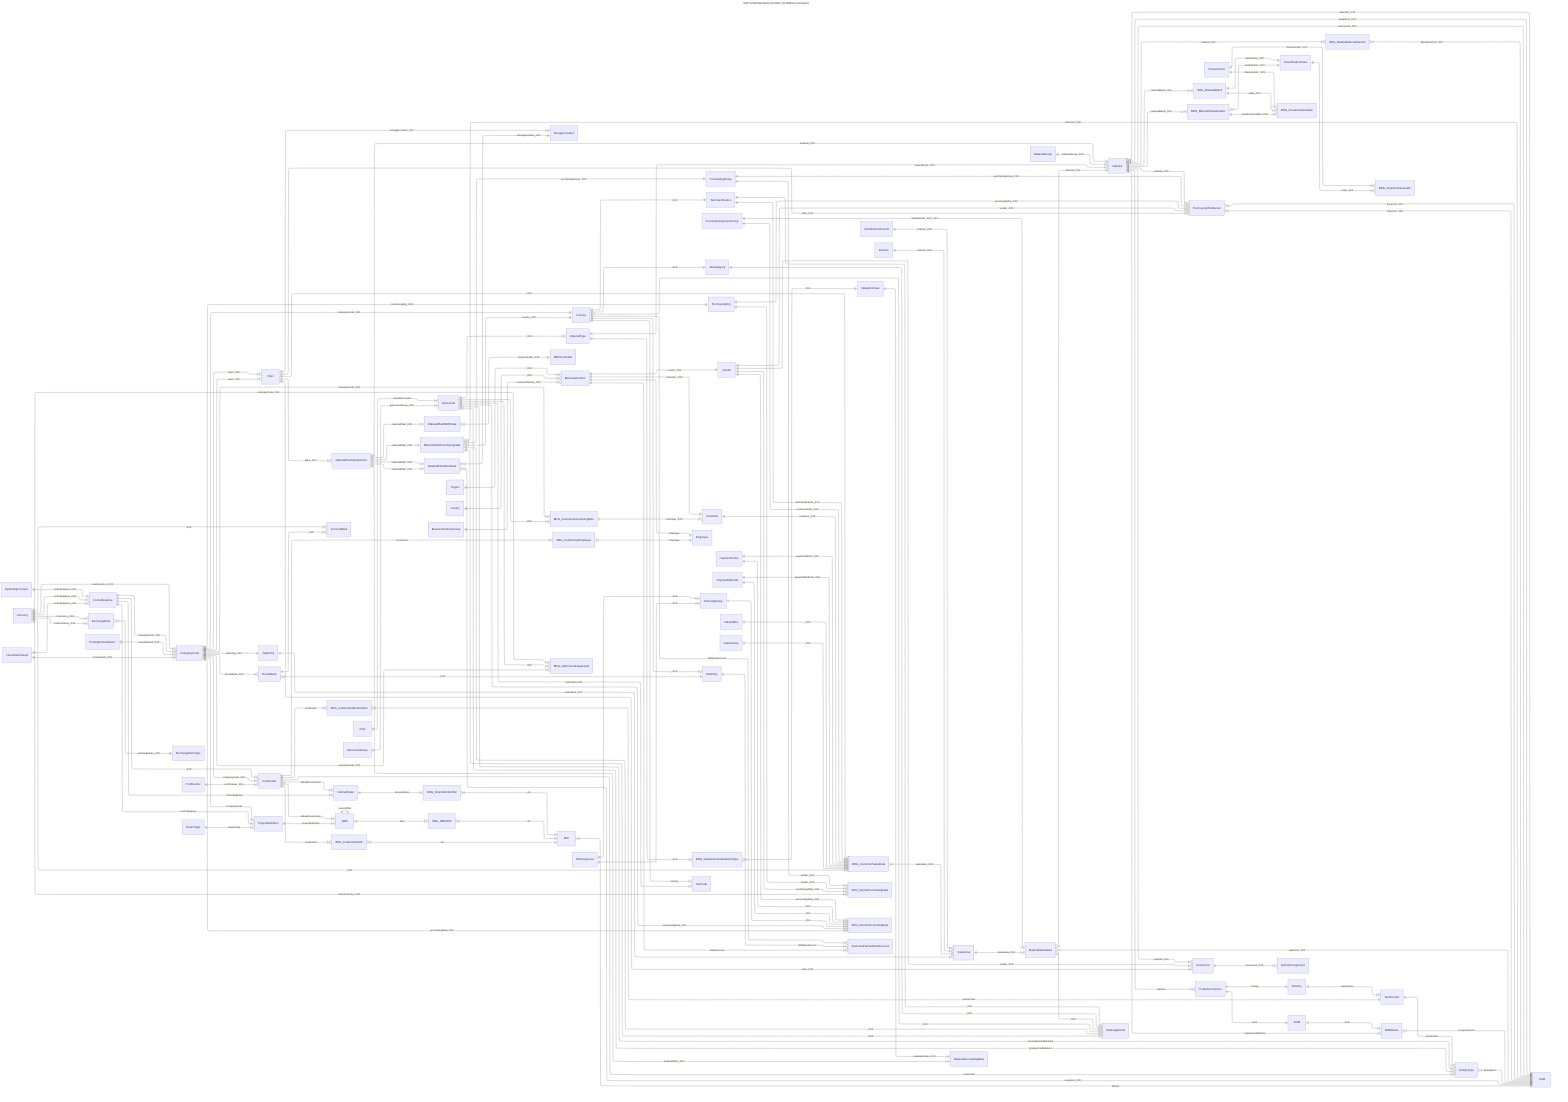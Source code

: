 ---
title: SAP S/4HANA Master Entities (S/4HANA Compliant)
config:
  layout: elk
---
erDiagram
    direction lr

    %% ===== ORGANIZATIONAL STRUCTURE =====
    OperatingConcern ||--|| ControllingArea : "controllingArea_XXX"
    ControllingArea ||--|{ CompanyCode : "companyCode_XXX"
    CompanyCode ||--|{ Plant : "plant_XXX"
    Plant ||--|{ StorageLocation : "storageLocation_XXX"

    %% ===== FI CONFIGURATION =====
    Currency ||--|{ CompanyCode : "localCurrency_XXX"
    Currency ||--|{ ExchangeRate : "fromCurrency_XXX"
    Currency ||--|{ ExchangeRate : "toCurrency_XXX"
    Country ||--|{ CompanyCode : "companyCode_XXX"
    ExchangeRate }|--|| ExchangeRateType : "exchangeRate_XXX"
    FiscalYearVariant ||--|{ CompanyCode : "fiscalVariant_XXX"
    PostingPeriodVariant ||--|{ CompanyCode : "periodVariant_XXX"

    %% ===== SALES ORGANIZATION =====
    CompanyCode ||--|| SalesOrg: "salesOrg_XXX" 
    SalesOrg ||--|{ SalesArea: "salesArea_XXX"
    DistributionChannel ||--|{ SalesArea: "channel_XXX"
    Division ||--|{ SalesArea: "division_XXX"

    %% ===== MATERIAL MASTER =====
    MaterialType ||--|{ Material: "materialType_XXX"
    GlAccount ||--|{ MaterialType: "_XXX"
    MaterialGroup ||--|{ Material: "materialGroup_XXX"
    Material }|--|| UOM: "baseUnit_XXX"
    Material }|--|| UOM: "weightUnit_XXX"
    Material }|--|| UOM: "volumeUnit_XXX"
    Material ||--|{ BRG_MaterialAlternativeUnit : "material_XXX"
    BRG_MaterialAlternativeUnit }|--|| UOM: "alternativeUnit_XXX"

    %% ===== MATERIAL PLANT =====
    Plant ||--|{ MaterialPlantAssignment: "plant_XXX"
    MaterialPlantAssignment }|--|| Material: "material_XXX"
    MaterialPlantMRPData }|--|| MRPController : "mrpController_XXX"  

    %% MaterialPlantPurchasingData ||--|| MaterialPlantAssignment: "materialPlant"
    %% MaterialPlantMRPData ||--|| MaterialPlantAssignment: "materialPlant"
    %% MaterialPlantSlocData ||--|| MaterialPlantAssignment: "materialPlant"
    %% StorageLocation |o--o{ MaterialPlantSlocData: "storageLocation"

    MaterialPlantPurchasingData }|--|| UOM: "orderUnit_XXX"
    MaterialPlantPurchasingData }|--|| PurchasingGroup: "purchasingGroup_XXX"
    MaterialPlantPurchasingData }|--|| Country: "country_XXX"
    MaterialPlantPurchasingData ||--|{ TaxAssignment: "_XXX"
    MaterialPlantPurchasingData ||--|{ TaxAssignment: "_XXX"

    MaterialPlantAssignment ||--o| MaterialPlantPurchasingData : "materialPlant_XXX"
    MaterialPlantAssignment ||--o| MaterialPlantMRPData: "materialPlant_XXX"
    MaterialPlantAssignment ||--o| MaterialPlantSlocData: "materialPlant_XXX"
    MaterialPlantAssignment ||--o| MaterialAccountingData: "materialPlant_XXX"
    MaterialPlantAssignment ||--o| MaterialPlantSlocData: "materialPlant_XXX"
    MaterialPlantSlocData }o--||  StorageLocation: "storageLocation_XXX"
    MaterialPlantSlocData }o--||  UOM: "issueUnit_XXX"
    ValuationClass ||--|{ MaterialAccountingData: "valuationClass_XXX"

    %% ===== MATERIAL SALES =====
    SalesArea ||--|{ MaterialSalesData: "salesArea_XXX"
    MaterialSalesData }|--|| Material: "material_XXX"
    MaterialSalesData }|--|| UOM: "salesUnit_XXX"

    %% ===== TAX CONFIGURATION =====
    MaterialSalesData ||--|{ TaxAssignment : "_XXX"
    TaxClassification ||--|{ BRG_CustomerSalesData: "taxClassification_XXX"
    AccountAssignmentGroup ||--|{ MaterialSalesData: "materialAAG_XXX_XXX"
    AccountAssignmentGroup ||--|{ BRG_CustomerSalesData: "customerAAG_XXX"
    Country |o--|{ TaxAssignment: "_XXX"
    TaxCategory ||--|{ TaxAssignment: "_XXX"
    TaxClassification ||--|{ TaxAssignment: "_XXX"
    Country ||--|| TaxCategory: "_XXX"
    Country ||--|| TaxClassification: "_XXX"

    %% ===== MATERIAL CLASSIFICATION =====
    ClassificationClass ||--|{ BRG_ClassCharacteristic: "class_XXX"
    Characteristic ||--|{ BRG_ClassCharacteristic: "characteristic_XXX"
    Material ||--o{ BRG_MaterialBatch: "materialBatch_XXX"

    Material ||--o{ BRG_MaterialClassification: "materialBatch_XXX"
    BRG_MaterialClassification }|--|| ClassificationClass: "classification_XXX"
    CompanyCode ||--|{ Plant: "plant_XXX"
    BRG_MaterialBatch ||--|| ClassificationClass: "batchClass_XXX"
    BRG_MaterialClassification ||--|{ BRG_CharacteristicValue: "classificationValue_XXX"
    BRG_MaterialBatch ||--|{ BRG_CharacteristicValue: "value_XXX"
    Characteristic ||--|{ BRG_CharacteristicValue: "characteristic_XXX"

    %% ===== PURCHASING =====
    CompanyCode ||--|| PurchasingOrg: "purchasingOrg_XXX"

    %% ===== PURCHASING INFO RECORD =====
    PurchasingOrg ||--|{ PurchasingInfoRecord: "purchasingOrg_XXX"
    PurchasingGroup ||--|{ PurchasingInfoRecord: "purchasingGroup_XXX"
    Material ||--|{ PurchasingInfoRecord: "material_XXX"
    Vendor ||--|{ PurchasingInfoRecord: "vendor_XXX"
    Plant |o--|{ PurchasingInfoRecord: "plant_XXX"
    PurchasingInfoRecord }|--|| UOM : "priceUnit_XXX"
    PurchasingInfoRecord }|--|| UOM : "orderUnit_XXX"

    %% ===== SOURCE LIST & QUOTA =====
    Material ||--|{ SourceList : "material_XXX"
    Plant ||--|{ SourceList : "plant_XXX"
    Vendor ||--|{ SourceList : "vendor_XXX"
    SourceList ||--|{ QuotaArrangement : "sourceList_XXX"

    %% ===== BUSINESS PARTNER ENHANCED =====
    BusinessPartner ||--|| Customer: "customer_XXX"
    BusinessPartner ||--|| Vendor: "vendor_XXX"
    BusinessPartner ||--|| Employee: "employee"
    Region ||--|{ BusinessPartner: "_XXX"
    country ||--|{ BusinessPartner: "_XXX"
    BusinessPartnerGroup ||--|{ BusinessPartner : "businessPartner_XXX"

    %% ===== VENDOR ENHANCED =====
    Vendor ||--|{ BRG_VendorPurchasingData: "purchasingData_XXX"
    PurchasingOrg ||--|{ BRG_VendorPurchasingData: "vendor_XXX"
    PurchasingGroup ||--|{ BRG_VendorPurchasingData: "vendor_XXX"
    Currency ||--|{ BRG_VendorPurchasingData: "orderCurrency_XXX"
    Vendor ||--|{ BRG_VendorAccountingData: "accountingData_XXX"
    CompanyCode ||--|{ BRG_VendorAccountingData: "purchasingData_XXX"
    GlAccount ||--|{ BRG_VendorAccountingData: "purchasingData_XXX"
    PaymentTerms ||--|{ BRG_VendorAccountingData: "_XXX"
    PaymentMethods ||--|{ BRG_VendorAccountingData: "_XXX"
    PlanningGroup ||--|{ BRG_VendorAccountingData: "_XXX"

    %% ===== CUSTOMER ENHANCED =====
    CompanyCode ||--|{ BRG_CustomerAccountingData: "companyCode_XXX"
    GlAccount ||--|{ BRG_CustomerAccountingData: "_XXX"
    BRG_CustomerAccountingData ||--|{ Customer: "customer_XXX"
    Customer ||--|{ BRG_CustomerSalesData: "customer_XXX"
    SalesOffice ||--|{ BRG_CustomerSalesData: "_XXX"
    SalesGroup ||--|{ BRG_CustomerSalesData: "_XXX"
    Currency ||--|{ BRG_CustomerSalesData: "_XXX"
    Plant ||--|{ BRG_CustomerSalesData: "_XXX"
    BRG_CustomerSalesData }|--|| SalesArea: "salesArea_XXX"
    PaymentTerms ||--|{ BRG_CustomerSalesData: "paymentTerms_XXX"
    PaymentMethods ||--|{ BRG_CustomerSalesData: "paymentMethods_XXX"

    %% ===== BANK DETAILS =====
    BusinessPartner ||--|{ BusinessPartnerBankAccount: "bankAccount"
    Country ||--|{ BankKey: "_XXX"
    BankKey ||--|{ BusinessPartnerBankAccount: "BPBankAccount"
    Country ||--|{ BusinessPartnerBankAccount: "BPBankAccount"
    CompanyCode ||--|{ HouseBank: "houseBank_XXX"
    HouseBank }|--|| BankKey : "_XXX"
    HouseBank ||--|{ AccountBank: "_XXX"
    Currency ||--|{ AccountBank: "_XXX"

    %% ===== CONTROLLING ENHANCED =====
    ControllingArea ||--|{ CostCenter: "_XXX"
    CompanyCode ||--|{ CostCenter: "companyCode_XXX"
    ProfitCenter ||--|{ CostCenter: "profitCenter_XXX"
    CostCenter ||--|{ BRG_CostCenterEmployee: "costCenter"
    BRG_CostCenterEmployee }|--|| Employee: "employee"

    %% ===== ACTIVITY TYPE =====
    CostCenter ||--|{ BRG_CostCenterWorkCenter: "costCenter"
    BRG_CostCenterWorkCenter }|--|| WorkCenter: "workCenter"
    CostCenter ||--|{ ActivityType: "costCenter"
    WorkCenter ||--|{ ActivityType: "workCenter"
    ActivityType }|--|| UOM : "activityUnit"
    GlAccount |o--|{ ActivityType: "primaryCostElement"
    GlAccount |o--|{ ActivityType: "secondaryCostElement"

    %% ===== ACCOUNTING (S/4HANA SIMPLIFIED) =====
    COA ||--|{ GlAccount : "chartOfAccounts"
    GlAccountGroup ||--|{ GlAccount : "glAccountGroup_XXX"
    GlAccount ||--|{ BRG_GlAccountAssignment: "_XXX"
    CompanyCode ||--|{ BRG_GlAccountAssignment: "companyCode_XXX"
    Currency ||--|{ BRG_GlAccountAssignment: "companyCode_XXX"

    ControllingArea ||--|{ InternalOrder: "controllingArea"
    CostCenter |o--|{ InternalOrder: "defaultCostCenter"
    Currency ||--|{ ControllingArea: "controllingArea_XXX"
    FiscalYearVariant ||--|{ ControllingArea: "controllingArea_XXX"

    %% ===== BOM & ROUTING =====
    Routing ||--|{ WorkCenter : "workCenter"
    Material ||--|{ ProductionVersion: "material"
    ProductionVersion ||--|| Routing: "routing"
    ProductionVersion ||--|| BOM: "bom"
    BOM ||--|{ BOMItems: "bom"
    Material ||--|{ BOMItems : "componentMaterial"
    BOMItems }|--|| UOM: "componentUnit"

    %% ===== PROJECT SYSTEM ENHANCED =====
    ProjectType ||--|{ ProjectDefinition : "projectType"
    ControllingArea ||--|{ ProjectDefinition: "controllingArea"
    CompanyCode ||--|{ ProjectDefinition: "companyCode"
    ProjectDefinition ||--|{ WBS: "projectDefinition"
    WBS ||--|| WBS: "parentWBS"
    CostCenter |o--|{ WBS: "defaultCostCenter"

    %% ===== VALUATION =====
    MaterialType ||--|{ BRG_ValuationClassMaterialType: "_XXX"
    BRG_ValuationClassMaterialType }|--|| ValuationClass: "_XXX"

    %% ===== TAX & PAYMENT ENHANCED =====
    Country ||--|{ TaxCode: "country"
    GlAccount ||--|{ TaxCode: "postingAccount"

    %% ===== SKF ENHANCED =====
    CostCenter ||--|{ BRG_CostCenterSKF: "costCenter"
    BRG_CostCenterSKF }|--|| SKF: "skf"
    InternalOrder ||--|{ BRG_InternalOrderSKF: "internalOrder"
    BRG_InternalOrderSKF }|--|| SKF: "skf"
    WBS ||--|{ BRG_WBSSKF: "wbs"
    BRG_WBSSKF }|--|| SKF: "skf"
    SKF }|--|| UOM: "skfUnit"

    PlanningLevel ||--|{ PlanningGroup: "_XXX"
    PlanningLevel ||--|{ PlanningGroup: "_XXX"
